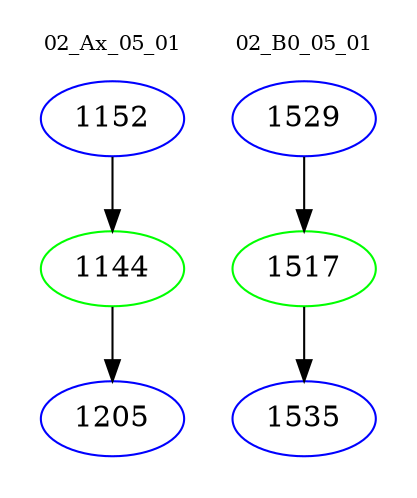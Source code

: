 digraph{
subgraph cluster_0 {
color = white
label = "02_Ax_05_01";
fontsize=10;
T0_1152 [label="1152", color="blue"]
T0_1152 -> T0_1144 [color="black"]
T0_1144 [label="1144", color="green"]
T0_1144 -> T0_1205 [color="black"]
T0_1205 [label="1205", color="blue"]
}
subgraph cluster_1 {
color = white
label = "02_B0_05_01";
fontsize=10;
T1_1529 [label="1529", color="blue"]
T1_1529 -> T1_1517 [color="black"]
T1_1517 [label="1517", color="green"]
T1_1517 -> T1_1535 [color="black"]
T1_1535 [label="1535", color="blue"]
}
}
